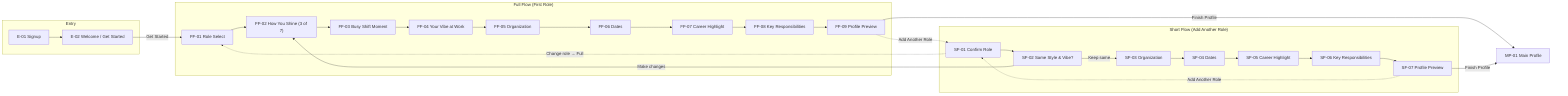 flowchart LR
  subgraph Entry
    E01["E-01 Signup"]
    E02["E-02 Welcome / Get Started"]
    E01 --> E02
  end

  subgraph "Full Flow (First Role)"
    FF01["FF-01 Role Select"]
    FF02["FF-02 How You Shine (3 of 7)"]
    FF03["FF-03 Busy Shift Moment"]
    FF04["FF-04 Your Vibe at Work"]
    FF05["FF-05 Organization"]
    FF06["FF-06 Dates"]
    FF07["FF-07 Career Highlight"]
    FF08["FF-08 Key Responsibilities"]
    FF09["FF-09 Profile Preview"]
    FF01 --> FF02 --> FF03 --> FF04 --> FF05 --> FF06 --> FF07 --> FF08 --> FF09
  end

  subgraph "Short Flow (Add Another Role)"
    SF01["SF-01 Confirm Role"]
    SF02["SF-02 Same Style & Vibe?"]
    SF03["SF-03 Organization"]
    SF04["SF-04 Dates"]
    SF05["SF-05 Career Highlight"]
    SF06["SF-06 Key Responsibilities"]
    SF07["SF-07 Profile Preview"]
    SF01 --> SF02
    SF02 -->|Keep same| SF03
    SF02 -->|Make changes| FF02
    SF03 --> SF04 --> SF05 --> SF06 --> SF07
  end

  MP01["MP-01 Main Profile"]

  E02 -- Get Started --> FF01
  FF09 -- Finish Profile --> MP01
  FF09 -. Add Another Role .-> SF01
  SF07 -- Finish Profile --> MP01
  SF07 -. Add Another Role .-> SF01
  SF01 -. Change role → Full .-> FF01